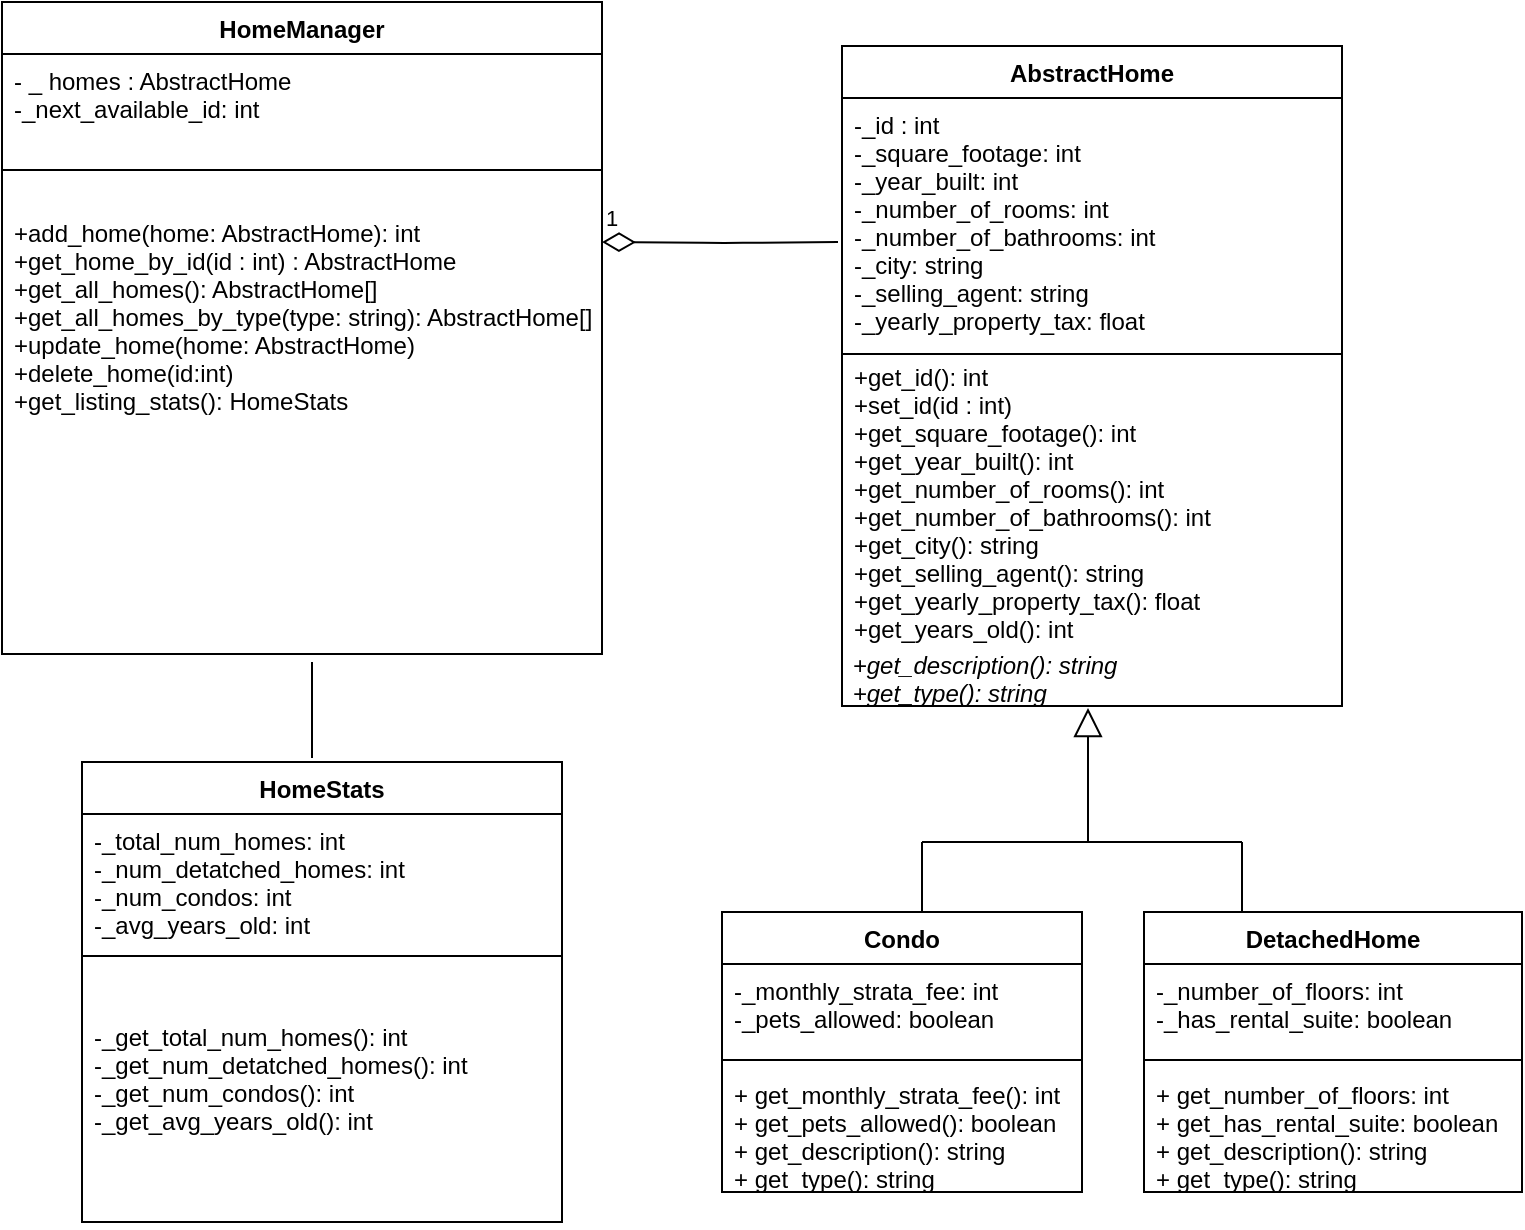 <mxfile version="12.1.3" type="device" pages="1"><diagram name="Page-1" id="c4acf3e9-155e-7222-9cf6-157b1a14988f"><mxGraphModel dx="883" dy="608" grid="1" gridSize="10" guides="1" tooltips="1" connect="1" arrows="1" fold="1" page="1" pageScale="1" pageWidth="850" pageHeight="1100" background="#ffffff" math="0" shadow="0"><root><mxCell id="0"/><mxCell id="1" parent="0"/><mxCell id="u4hSwsp_2Tqo8SGXy-4d-12" value="HomeManager" style="swimlane;fontStyle=1;childLayout=stackLayout;horizontal=1;startSize=26;fillColor=none;horizontalStack=0;resizeParent=1;resizeParentMax=0;resizeLast=0;collapsible=1;marginBottom=0;" parent="1" vertex="1"><mxGeometry x="50" y="60" width="300" height="326" as="geometry"/></mxCell><mxCell id="u4hSwsp_2Tqo8SGXy-4d-13" value="- _ homes : AbstractHome&#10;-_next_available_id: int" style="text;strokeColor=none;fillColor=none;align=left;verticalAlign=top;spacingLeft=4;spacingRight=4;overflow=hidden;rotatable=0;points=[[0,0.5],[1,0.5]];portConstraint=eastwest;" parent="u4hSwsp_2Tqo8SGXy-4d-12" vertex="1"><mxGeometry y="26" width="300" height="54" as="geometry"/></mxCell><mxCell id="u4hSwsp_2Tqo8SGXy-4d-17" value="" style="line;strokeWidth=1;fillColor=none;align=left;verticalAlign=middle;spacingTop=-1;spacingLeft=3;spacingRight=3;rotatable=0;labelPosition=right;points=[];portConstraint=eastwest;" parent="u4hSwsp_2Tqo8SGXy-4d-12" vertex="1"><mxGeometry y="80" width="300" height="8" as="geometry"/></mxCell><mxCell id="u4hSwsp_2Tqo8SGXy-4d-15" value="&#10;+add_home(home: AbstractHome): int&#10;+get_home_by_id(id : int) : AbstractHome&#10;+get_all_homes(): AbstractHome[]&#10;+get_all_homes_by_type(type: string): AbstractHome[]&#10;+update_home(home: AbstractHome)&#10;+delete_home(id:int)&#10;+get_listing_stats(): HomeStats&#10;" style="text;strokeColor=none;fillColor=none;align=left;verticalAlign=top;spacingLeft=4;spacingRight=4;overflow=hidden;rotatable=0;points=[[0,0.5],[1,0.5]];portConstraint=eastwest;" parent="u4hSwsp_2Tqo8SGXy-4d-12" vertex="1"><mxGeometry y="88" width="300" height="238" as="geometry"/></mxCell><mxCell id="NgDqMZJCn6OSy9cKlFaJ-1" value="1" style="endArrow=line;html=1;endSize=12;startArrow=diamondThin;startSize=14;startFill=0;edgeStyle=orthogonalEdgeStyle;align=left;verticalAlign=bottom;endFill=0;entryX=-0.008;entryY=0.263;entryDx=0;entryDy=0;entryPerimeter=0;" parent="1" edge="1" target="QgeUwISRQt5MSpKxFuEr-17"><mxGeometry x="-1" y="3" relative="1" as="geometry"><mxPoint x="350" y="180" as="sourcePoint"/><mxPoint x="460" y="180" as="targetPoint"/><Array as="points"/></mxGeometry></mxCell><mxCell id="QgeUwISRQt5MSpKxFuEr-1" value="HomeStats" style="swimlane;fontStyle=1;childLayout=stackLayout;horizontal=1;startSize=26;fillColor=none;horizontalStack=0;resizeParent=1;resizeParentMax=0;resizeLast=0;collapsible=1;marginBottom=0;" parent="1" vertex="1"><mxGeometry x="90" y="440" width="240" height="230" as="geometry"/></mxCell><mxCell id="QgeUwISRQt5MSpKxFuEr-4" value="-_total_num_homes: int &#10;-_num_detatched_homes: int&#10;-_num_condos: int&#10;-_avg_years_old: int &#10;&#10;&#10;&#10;-_get_total_num_homes(): int&#10;-_get_num_detatched_homes(): int&#10;-_get_num_condos(): int&#10;-_get_avg_years_old(): int" style="text;strokeColor=none;fillColor=none;align=left;verticalAlign=top;spacingLeft=4;spacingRight=4;overflow=hidden;rotatable=0;points=[[0,0.5],[1,0.5]];portConstraint=eastwest;" parent="QgeUwISRQt5MSpKxFuEr-1" vertex="1"><mxGeometry y="26" width="240" height="204" as="geometry"/></mxCell><mxCell id="QgeUwISRQt5MSpKxFuEr-9" value="" style="line;strokeWidth=1;fillColor=none;align=left;verticalAlign=middle;spacingTop=-1;spacingLeft=3;spacingRight=3;rotatable=0;labelPosition=right;points=[];portConstraint=eastwest;" parent="1" vertex="1"><mxGeometry x="90" y="533" width="240" height="8" as="geometry"/></mxCell><mxCell id="QgeUwISRQt5MSpKxFuEr-13" value="" style="endArrow=none;html=1;" parent="1" edge="1"><mxGeometry width="50" height="50" relative="1" as="geometry"><mxPoint x="205" y="438" as="sourcePoint"/><mxPoint x="205" y="390" as="targetPoint"/></mxGeometry></mxCell><mxCell id="QgeUwISRQt5MSpKxFuEr-14" value="AbstractHome" style="swimlane;fontStyle=1;childLayout=stackLayout;horizontal=1;startSize=26;fillColor=none;horizontalStack=0;resizeParent=1;resizeParentMax=0;resizeLast=0;collapsible=1;marginBottom=0;" parent="1" vertex="1"><mxGeometry x="470" y="82" width="250" height="330" as="geometry"/></mxCell><mxCell id="QgeUwISRQt5MSpKxFuEr-17" value="-_id : int &#10;-_square_footage: int&#10;-_year_built: int&#10;-_number_of_rooms: int&#10;-_number_of_bathrooms: int&#10;-_city: string&#10;-_selling_agent: string&#10;-_yearly_property_tax: float&#10;&#10;+get_id(): int&#10;+set_id(id : int)&#10;+get_square_footage(): int&#10;+get_year_built(): int&#10;+get_number_of_rooms(): int&#10;+get_number_of_bathrooms(): int&#10;+get_city(): string&#10;+get_selling_agent(): string&#10;+get_yearly_property_tax(): float&#10;+get_years_old(): int&#10;" style="text;strokeColor=none;fillColor=none;align=left;verticalAlign=top;spacingLeft=4;spacingRight=4;overflow=hidden;rotatable=0;points=[[0,0.5],[1,0.5]];portConstraint=eastwest;fontStyle=0" parent="QgeUwISRQt5MSpKxFuEr-14" vertex="1"><mxGeometry y="26" width="250" height="274" as="geometry"/></mxCell><mxCell id="raf-VvxG9gJW2XIux41d-7" value="&lt;i&gt;&amp;nbsp;+get_description(): string&amp;nbsp;&lt;br style=&quot;padding: 0px ; margin: 0px&quot;&gt;&amp;nbsp;+get_type(): string&lt;/i&gt;" style="text;html=1;resizable=0;points=[];autosize=1;align=left;verticalAlign=top;spacingTop=-4;" vertex="1" parent="QgeUwISRQt5MSpKxFuEr-14"><mxGeometry y="300" width="250" height="30" as="geometry"/></mxCell><mxCell id="QgeUwISRQt5MSpKxFuEr-26" value="" style="endArrow=block;endFill=0;endSize=12;html=1;entryX=0.492;entryY=1.033;entryDx=0;entryDy=0;entryPerimeter=0;" parent="1" target="raf-VvxG9gJW2XIux41d-7" edge="1"><mxGeometry width="160" relative="1" as="geometry"><mxPoint x="593" y="480" as="sourcePoint"/><mxPoint x="593" y="420" as="targetPoint"/></mxGeometry></mxCell><mxCell id="QgeUwISRQt5MSpKxFuEr-27" value="" style="line;strokeWidth=1;fillColor=none;align=left;verticalAlign=middle;spacingTop=-1;spacingLeft=3;spacingRight=3;rotatable=0;labelPosition=right;points=[];portConstraint=eastwest;" parent="1" vertex="1"><mxGeometry x="470" y="230" width="250" height="12" as="geometry"/></mxCell><mxCell id="QgeUwISRQt5MSpKxFuEr-30" value="" style="endArrow=none;html=1;" parent="1" edge="1"><mxGeometry width="50" height="50" relative="1" as="geometry"><mxPoint x="510" y="480" as="sourcePoint"/><mxPoint x="590" y="480" as="targetPoint"/></mxGeometry></mxCell><mxCell id="QgeUwISRQt5MSpKxFuEr-32" value="" style="endArrow=none;html=1;" parent="1" edge="1"><mxGeometry width="50" height="50" relative="1" as="geometry"><mxPoint x="510" y="515" as="sourcePoint"/><mxPoint x="510" y="480" as="targetPoint"/></mxGeometry></mxCell><mxCell id="QgeUwISRQt5MSpKxFuEr-34" value="Condo" style="swimlane;fontStyle=1;align=center;verticalAlign=top;childLayout=stackLayout;horizontal=1;startSize=26;horizontalStack=0;resizeParent=1;resizeParentMax=0;resizeLast=0;collapsible=1;marginBottom=0;" parent="1" vertex="1"><mxGeometry x="410" y="515" width="180" height="140" as="geometry"/></mxCell><mxCell id="QgeUwISRQt5MSpKxFuEr-35" value="-_monthly_strata_fee: int&#10;-_pets_allowed: boolean" style="text;strokeColor=none;fillColor=none;align=left;verticalAlign=top;spacingLeft=4;spacingRight=4;overflow=hidden;rotatable=0;points=[[0,0.5],[1,0.5]];portConstraint=eastwest;" parent="QgeUwISRQt5MSpKxFuEr-34" vertex="1"><mxGeometry y="26" width="180" height="44" as="geometry"/></mxCell><mxCell id="QgeUwISRQt5MSpKxFuEr-36" value="" style="line;strokeWidth=1;fillColor=none;align=left;verticalAlign=middle;spacingTop=-1;spacingLeft=3;spacingRight=3;rotatable=0;labelPosition=right;points=[];portConstraint=eastwest;" parent="QgeUwISRQt5MSpKxFuEr-34" vertex="1"><mxGeometry y="70" width="180" height="8" as="geometry"/></mxCell><mxCell id="QgeUwISRQt5MSpKxFuEr-37" value="+ get_monthly_strata_fee(): int&#10;+ get_pets_allowed(): boolean&#10;+ get_description(): string&#10;+ get_type(): string" style="text;strokeColor=none;fillColor=none;align=left;verticalAlign=top;spacingLeft=4;spacingRight=4;overflow=hidden;rotatable=0;points=[[0,0.5],[1,0.5]];portConstraint=eastwest;" parent="QgeUwISRQt5MSpKxFuEr-34" vertex="1"><mxGeometry y="78" width="180" height="62" as="geometry"/></mxCell><mxCell id="QgeUwISRQt5MSpKxFuEr-38" value="DetachedHome" style="swimlane;fontStyle=1;align=center;verticalAlign=top;childLayout=stackLayout;horizontal=1;startSize=26;horizontalStack=0;resizeParent=1;resizeParentMax=0;resizeLast=0;collapsible=1;marginBottom=0;" parent="1" vertex="1"><mxGeometry x="621" y="515" width="189" height="140" as="geometry"/></mxCell><mxCell id="QgeUwISRQt5MSpKxFuEr-39" value="-_number_of_floors: int&#10;-_has_rental_suite: boolean" style="text;strokeColor=none;fillColor=none;align=left;verticalAlign=top;spacingLeft=4;spacingRight=4;overflow=hidden;rotatable=0;points=[[0,0.5],[1,0.5]];portConstraint=eastwest;" parent="QgeUwISRQt5MSpKxFuEr-38" vertex="1"><mxGeometry y="26" width="189" height="44" as="geometry"/></mxCell><mxCell id="QgeUwISRQt5MSpKxFuEr-40" value="" style="line;strokeWidth=1;fillColor=none;align=left;verticalAlign=middle;spacingTop=-1;spacingLeft=3;spacingRight=3;rotatable=0;labelPosition=right;points=[];portConstraint=eastwest;" parent="QgeUwISRQt5MSpKxFuEr-38" vertex="1"><mxGeometry y="70" width="189" height="8" as="geometry"/></mxCell><mxCell id="QgeUwISRQt5MSpKxFuEr-41" value="+ get_number_of_floors: int&#10;+ get_has_rental_suite: boolean&#10;+ get_description(): string&#10;+ get_type(): string" style="text;strokeColor=none;fillColor=none;align=left;verticalAlign=top;spacingLeft=4;spacingRight=4;overflow=hidden;rotatable=0;points=[[0,0.5],[1,0.5]];portConstraint=eastwest;" parent="QgeUwISRQt5MSpKxFuEr-38" vertex="1"><mxGeometry y="78" width="189" height="62" as="geometry"/></mxCell><mxCell id="QgeUwISRQt5MSpKxFuEr-44" value="" style="endArrow=none;html=1;" parent="1" edge="1"><mxGeometry width="50" height="50" relative="1" as="geometry"><mxPoint x="590" y="480" as="sourcePoint"/><mxPoint x="670" y="480" as="targetPoint"/></mxGeometry></mxCell><mxCell id="QgeUwISRQt5MSpKxFuEr-46" value="" style="endArrow=none;html=1;" parent="1" edge="1"><mxGeometry width="50" height="50" relative="1" as="geometry"><mxPoint x="670" y="515" as="sourcePoint"/><mxPoint x="670" y="480" as="targetPoint"/></mxGeometry></mxCell></root></mxGraphModel></diagram></mxfile>